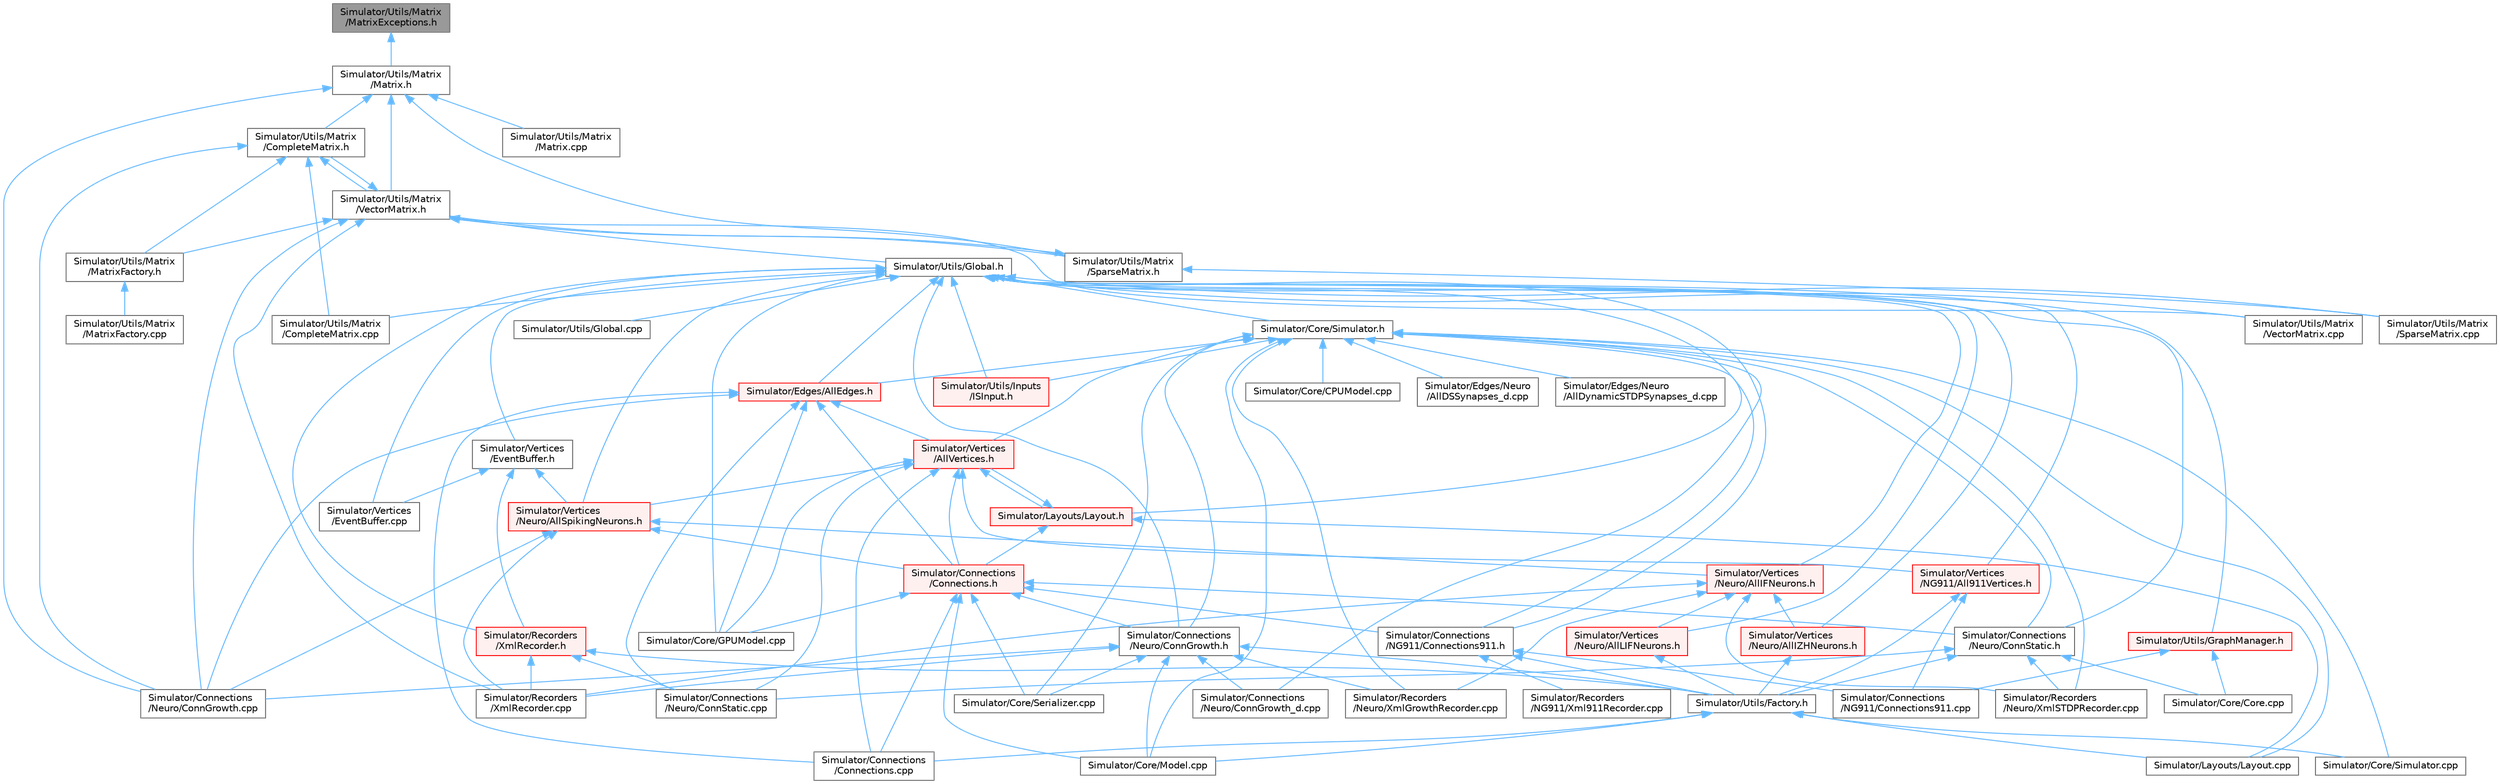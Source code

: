 digraph "Simulator/Utils/Matrix/MatrixExceptions.h"
{
 // LATEX_PDF_SIZE
  bgcolor="transparent";
  edge [fontname=Helvetica,fontsize=10,labelfontname=Helvetica,labelfontsize=10];
  node [fontname=Helvetica,fontsize=10,shape=box,height=0.2,width=0.4];
  Node1 [id="Node000001",label="Simulator/Utils/Matrix\l/MatrixExceptions.h",height=0.2,width=0.4,color="gray40", fillcolor="grey60", style="filled", fontcolor="black",tooltip="Exception class hierarchy for Matrix classes."];
  Node1 -> Node2 [id="edge1_Node000001_Node000002",dir="back",color="steelblue1",style="solid",tooltip=" "];
  Node2 [id="Node000002",label="Simulator/Utils/Matrix\l/Matrix.h",height=0.2,width=0.4,color="grey40", fillcolor="white", style="filled",URL="$_matrix_8h.html",tooltip="Abstract base class for Matrices."];
  Node2 -> Node3 [id="edge2_Node000002_Node000003",dir="back",color="steelblue1",style="solid",tooltip=" "];
  Node3 [id="Node000003",label="Simulator/Connections\l/Neuro/ConnGrowth.cpp",height=0.2,width=0.4,color="grey40", fillcolor="white", style="filled",URL="$_conn_growth_8cpp.html",tooltip="The model of the activity-dependent neurite outgrowth."];
  Node2 -> Node4 [id="edge3_Node000002_Node000004",dir="back",color="steelblue1",style="solid",tooltip=" "];
  Node4 [id="Node000004",label="Simulator/Utils/Matrix\l/CompleteMatrix.h",height=0.2,width=0.4,color="grey40", fillcolor="white", style="filled",URL="$_complete_matrix_8h.html",tooltip="An efficient implementation of a dynamically-allocated 2D array."];
  Node4 -> Node3 [id="edge4_Node000004_Node000003",dir="back",color="steelblue1",style="solid",tooltip=" "];
  Node4 -> Node5 [id="edge5_Node000004_Node000005",dir="back",color="steelblue1",style="solid",tooltip=" "];
  Node5 [id="Node000005",label="Simulator/Utils/Matrix\l/CompleteMatrix.cpp",height=0.2,width=0.4,color="grey40", fillcolor="white", style="filled",URL="$_complete_matrix_8cpp.html",tooltip="An efficient implementation of a dynamically-allocated 2D array."];
  Node4 -> Node6 [id="edge6_Node000004_Node000006",dir="back",color="steelblue1",style="solid",tooltip=" "];
  Node6 [id="Node000006",label="Simulator/Utils/Matrix\l/MatrixFactory.h",height=0.2,width=0.4,color="grey40", fillcolor="white", style="filled",URL="$_matrix_factory_8h.html",tooltip="Deserializes Matrices from XML."];
  Node6 -> Node7 [id="edge7_Node000006_Node000007",dir="back",color="steelblue1",style="solid",tooltip=" "];
  Node7 [id="Node000007",label="Simulator/Utils/Matrix\l/MatrixFactory.cpp",height=0.2,width=0.4,color="grey40", fillcolor="white", style="filled",URL="$_matrix_factory_8cpp.html",tooltip="Deserializes Matrices from XML."];
  Node4 -> Node8 [id="edge8_Node000004_Node000008",dir="back",color="steelblue1",style="solid",tooltip=" "];
  Node8 [id="Node000008",label="Simulator/Utils/Matrix\l/VectorMatrix.h",height=0.2,width=0.4,color="grey40", fillcolor="white", style="filled",URL="$_vector_matrix_8h.html",tooltip="An efficient implementation of a dynamically-allocated 1D array."];
  Node8 -> Node3 [id="edge9_Node000008_Node000003",dir="back",color="steelblue1",style="solid",tooltip=" "];
  Node8 -> Node9 [id="edge10_Node000008_Node000009",dir="back",color="steelblue1",style="solid",tooltip=" "];
  Node9 [id="Node000009",label="Simulator/Recorders\l/XmlRecorder.cpp",height=0.2,width=0.4,color="grey40", fillcolor="white", style="filled",URL="$_xml_recorder_8cpp.html",tooltip="An implementation for recording spikes history on xml file."];
  Node8 -> Node10 [id="edge11_Node000008_Node000010",dir="back",color="steelblue1",style="solid",tooltip=" "];
  Node10 [id="Node000010",label="Simulator/Utils/Global.h",height=0.2,width=0.4,color="grey40", fillcolor="white", style="filled",URL="$_global_8h.html",tooltip="Globally available functions/variables and default parameter values."];
  Node10 -> Node11 [id="edge12_Node000010_Node000011",dir="back",color="steelblue1",style="solid",tooltip=" "];
  Node11 [id="Node000011",label="Simulator/Connections\l/NG911/Connections911.h",height=0.2,width=0.4,color="grey40", fillcolor="white", style="filled",URL="$_connections911_8h.html",tooltip="The model of the static network."];
  Node11 -> Node12 [id="edge13_Node000011_Node000012",dir="back",color="steelblue1",style="solid",tooltip=" "];
  Node12 [id="Node000012",label="Simulator/Connections\l/NG911/Connections911.cpp",height=0.2,width=0.4,color="grey40", fillcolor="white", style="filled",URL="$_connections911_8cpp.html",tooltip="The model of the static network."];
  Node11 -> Node13 [id="edge14_Node000011_Node000013",dir="back",color="steelblue1",style="solid",tooltip=" "];
  Node13 [id="Node000013",label="Simulator/Recorders\l/NG911/Xml911Recorder.cpp",height=0.2,width=0.4,color="grey40", fillcolor="white", style="filled",URL="$_xml911_recorder_8cpp.html",tooltip="Header file for Xml911Recorder.h."];
  Node11 -> Node14 [id="edge15_Node000011_Node000014",dir="back",color="steelblue1",style="solid",tooltip=" "];
  Node14 [id="Node000014",label="Simulator/Utils/Factory.h",height=0.2,width=0.4,color="grey40", fillcolor="white", style="filled",URL="$_factory_8h.html",tooltip="A factory template for creating factory class for any subsystem that requires a factory to create a (..."];
  Node14 -> Node15 [id="edge16_Node000014_Node000015",dir="back",color="steelblue1",style="solid",tooltip=" "];
  Node15 [id="Node000015",label="Simulator/Connections\l/Connections.cpp",height=0.2,width=0.4,color="grey40", fillcolor="white", style="filled",URL="$_connections_8cpp.html",tooltip="Methods for creating and updating connections."];
  Node14 -> Node16 [id="edge17_Node000014_Node000016",dir="back",color="steelblue1",style="solid",tooltip=" "];
  Node16 [id="Node000016",label="Simulator/Core/Model.cpp",height=0.2,width=0.4,color="grey40", fillcolor="white", style="filled",URL="$_model_8cpp.html",tooltip="Implementation of Model for the graph-based networks."];
  Node14 -> Node17 [id="edge18_Node000014_Node000017",dir="back",color="steelblue1",style="solid",tooltip=" "];
  Node17 [id="Node000017",label="Simulator/Core/Simulator.cpp",height=0.2,width=0.4,color="grey40", fillcolor="white", style="filled",URL="$_simulator_8cpp.html",tooltip="Platform independent base class for the Brain Grid simulator. Simulator is a singleton class (a class..."];
  Node14 -> Node18 [id="edge19_Node000014_Node000018",dir="back",color="steelblue1",style="solid",tooltip=" "];
  Node18 [id="Node000018",label="Simulator/Layouts/Layout.cpp",height=0.2,width=0.4,color="grey40", fillcolor="white", style="filled",URL="$_layout_8cpp.html",tooltip="The Layout class defines the layout of neurons in neural networks."];
  Node10 -> Node19 [id="edge20_Node000010_Node000019",dir="back",color="steelblue1",style="solid",tooltip=" "];
  Node19 [id="Node000019",label="Simulator/Connections\l/Neuro/ConnGrowth.h",height=0.2,width=0.4,color="grey40", fillcolor="white", style="filled",URL="$_conn_growth_8h.html",tooltip="The model of the activity-dependent neurite outgrowth."];
  Node19 -> Node3 [id="edge21_Node000019_Node000003",dir="back",color="steelblue1",style="solid",tooltip=" "];
  Node19 -> Node20 [id="edge22_Node000019_Node000020",dir="back",color="steelblue1",style="solid",tooltip=" "];
  Node20 [id="Node000020",label="Simulator/Connections\l/Neuro/ConnGrowth_d.cpp",height=0.2,width=0.4,color="grey40", fillcolor="white", style="filled",URL="$_conn_growth__d_8cpp.html",tooltip="Update the weights of the Synapses in the simulation."];
  Node19 -> Node16 [id="edge23_Node000019_Node000016",dir="back",color="steelblue1",style="solid",tooltip=" "];
  Node19 -> Node21 [id="edge24_Node000019_Node000021",dir="back",color="steelblue1",style="solid",tooltip=" "];
  Node21 [id="Node000021",label="Simulator/Core/Serializer.cpp",height=0.2,width=0.4,color="grey40", fillcolor="white", style="filled",URL="$_serializer_8cpp.html",tooltip="Handles implementation details of serialization and deserialization of synapses."];
  Node19 -> Node22 [id="edge25_Node000019_Node000022",dir="back",color="steelblue1",style="solid",tooltip=" "];
  Node22 [id="Node000022",label="Simulator/Recorders\l/Neuro/XmlGrowthRecorder.cpp",height=0.2,width=0.4,color="grey40", fillcolor="white", style="filled",URL="$_xml_growth_recorder_8cpp.html",tooltip="An implementation for recording spikes history in an XML file for growth simulations."];
  Node19 -> Node9 [id="edge26_Node000019_Node000009",dir="back",color="steelblue1",style="solid",tooltip=" "];
  Node19 -> Node14 [id="edge27_Node000019_Node000014",dir="back",color="steelblue1",style="solid",tooltip=" "];
  Node10 -> Node23 [id="edge28_Node000010_Node000023",dir="back",color="steelblue1",style="solid",tooltip=" "];
  Node23 [id="Node000023",label="Simulator/Connections\l/Neuro/ConnStatic.h",height=0.2,width=0.4,color="grey40", fillcolor="white", style="filled",URL="$_conn_static_8h.html",tooltip="The model of the small world network."];
  Node23 -> Node24 [id="edge29_Node000023_Node000024",dir="back",color="steelblue1",style="solid",tooltip=" "];
  Node24 [id="Node000024",label="Simulator/Connections\l/Neuro/ConnStatic.cpp",height=0.2,width=0.4,color="grey40", fillcolor="white", style="filled",URL="$_conn_static_8cpp.html",tooltip="The model of the small world network."];
  Node23 -> Node25 [id="edge30_Node000023_Node000025",dir="back",color="steelblue1",style="solid",tooltip=" "];
  Node25 [id="Node000025",label="Simulator/Core/Core.cpp",height=0.2,width=0.4,color="grey40", fillcolor="white", style="filled",URL="$_core_8cpp.html",tooltip="Orchestrates most functionality in the simulation."];
  Node23 -> Node26 [id="edge31_Node000023_Node000026",dir="back",color="steelblue1",style="solid",tooltip=" "];
  Node26 [id="Node000026",label="Simulator/Recorders\l/Neuro/XmlSTDPRecorder.cpp",height=0.2,width=0.4,color="grey40", fillcolor="white", style="filled",URL="$_xml_s_t_d_p_recorder_8cpp_source.html",tooltip=" "];
  Node23 -> Node14 [id="edge32_Node000023_Node000014",dir="back",color="steelblue1",style="solid",tooltip=" "];
  Node10 -> Node27 [id="edge33_Node000010_Node000027",dir="back",color="steelblue1",style="solid",tooltip=" "];
  Node27 [id="Node000027",label="Simulator/Core/GPUModel.cpp",height=0.2,width=0.4,color="grey40", fillcolor="white", style="filled",URL="$_g_p_u_model_8cpp.html",tooltip="Implementation of Model for the spiking neural networks."];
  Node10 -> Node28 [id="edge34_Node000010_Node000028",dir="back",color="steelblue1",style="solid",tooltip=" "];
  Node28 [id="Node000028",label="Simulator/Core/Simulator.h",height=0.2,width=0.4,color="grey40", fillcolor="white", style="filled",URL="$_simulator_8h.html",tooltip="Platform independent base class for the Brain Grid simulator. Simulator is a singleton class (a class..."];
  Node28 -> Node11 [id="edge35_Node000028_Node000011",dir="back",color="steelblue1",style="solid",tooltip=" "];
  Node28 -> Node19 [id="edge36_Node000028_Node000019",dir="back",color="steelblue1",style="solid",tooltip=" "];
  Node28 -> Node20 [id="edge37_Node000028_Node000020",dir="back",color="steelblue1",style="solid",tooltip=" "];
  Node28 -> Node23 [id="edge38_Node000028_Node000023",dir="back",color="steelblue1",style="solid",tooltip=" "];
  Node28 -> Node29 [id="edge39_Node000028_Node000029",dir="back",color="steelblue1",style="solid",tooltip=" "];
  Node29 [id="Node000029",label="Simulator/Core/CPUModel.cpp",height=0.2,width=0.4,color="grey40", fillcolor="white", style="filled",URL="$_c_p_u_model_8cpp.html",tooltip="Implementation of Model for graph-based networks."];
  Node28 -> Node16 [id="edge40_Node000028_Node000016",dir="back",color="steelblue1",style="solid",tooltip=" "];
  Node28 -> Node21 [id="edge41_Node000028_Node000021",dir="back",color="steelblue1",style="solid",tooltip=" "];
  Node28 -> Node17 [id="edge42_Node000028_Node000017",dir="back",color="steelblue1",style="solid",tooltip=" "];
  Node28 -> Node30 [id="edge43_Node000028_Node000030",dir="back",color="steelblue1",style="solid",tooltip=" "];
  Node30 [id="Node000030",label="Simulator/Edges/AllEdges.h",height=0.2,width=0.4,color="red", fillcolor="#FFF0F0", style="filled",URL="$_all_edges_8h.html",tooltip="An interface and top level implementation for edge classes."];
  Node30 -> Node15 [id="edge44_Node000030_Node000015",dir="back",color="steelblue1",style="solid",tooltip=" "];
  Node30 -> Node31 [id="edge45_Node000030_Node000031",dir="back",color="steelblue1",style="solid",tooltip=" "];
  Node31 [id="Node000031",label="Simulator/Connections\l/Connections.h",height=0.2,width=0.4,color="red", fillcolor="#FFF0F0", style="filled",URL="$_connections_8h.html",tooltip="The base class of all connections classes."];
  Node31 -> Node15 [id="edge46_Node000031_Node000015",dir="back",color="steelblue1",style="solid",tooltip=" "];
  Node31 -> Node11 [id="edge47_Node000031_Node000011",dir="back",color="steelblue1",style="solid",tooltip=" "];
  Node31 -> Node19 [id="edge48_Node000031_Node000019",dir="back",color="steelblue1",style="solid",tooltip=" "];
  Node31 -> Node23 [id="edge49_Node000031_Node000023",dir="back",color="steelblue1",style="solid",tooltip=" "];
  Node31 -> Node27 [id="edge50_Node000031_Node000027",dir="back",color="steelblue1",style="solid",tooltip=" "];
  Node31 -> Node16 [id="edge51_Node000031_Node000016",dir="back",color="steelblue1",style="solid",tooltip=" "];
  Node31 -> Node21 [id="edge52_Node000031_Node000021",dir="back",color="steelblue1",style="solid",tooltip=" "];
  Node30 -> Node3 [id="edge53_Node000030_Node000003",dir="back",color="steelblue1",style="solid",tooltip=" "];
  Node30 -> Node24 [id="edge54_Node000030_Node000024",dir="back",color="steelblue1",style="solid",tooltip=" "];
  Node30 -> Node27 [id="edge55_Node000030_Node000027",dir="back",color="steelblue1",style="solid",tooltip=" "];
  Node30 -> Node76 [id="edge56_Node000030_Node000076",dir="back",color="steelblue1",style="solid",tooltip=" "];
  Node76 [id="Node000076",label="Simulator/Vertices\l/AllVertices.h",height=0.2,width=0.4,color="red", fillcolor="#FFF0F0", style="filled",URL="$_all_vertices_8h.html",tooltip="A container of the base class of all vertex data."];
  Node76 -> Node15 [id="edge57_Node000076_Node000015",dir="back",color="steelblue1",style="solid",tooltip=" "];
  Node76 -> Node31 [id="edge58_Node000076_Node000031",dir="back",color="steelblue1",style="solid",tooltip=" "];
  Node76 -> Node24 [id="edge59_Node000076_Node000024",dir="back",color="steelblue1",style="solid",tooltip=" "];
  Node76 -> Node27 [id="edge60_Node000076_Node000027",dir="back",color="steelblue1",style="solid",tooltip=" "];
  Node76 -> Node90 [id="edge61_Node000076_Node000090",dir="back",color="steelblue1",style="solid",tooltip=" "];
  Node90 [id="Node000090",label="Simulator/Layouts/Layout.h",height=0.2,width=0.4,color="red", fillcolor="#FFF0F0", style="filled",URL="$_layout_8h.html",tooltip="The Layout class defines the layout of neurons in neural networks."];
  Node90 -> Node31 [id="edge62_Node000090_Node000031",dir="back",color="steelblue1",style="solid",tooltip=" "];
  Node90 -> Node18 [id="edge63_Node000090_Node000018",dir="back",color="steelblue1",style="solid",tooltip=" "];
  Node90 -> Node76 [id="edge64_Node000090_Node000076",dir="back",color="steelblue1",style="solid",tooltip=" "];
  Node76 -> Node99 [id="edge65_Node000076_Node000099",dir="back",color="steelblue1",style="solid",tooltip=" "];
  Node99 [id="Node000099",label="Simulator/Vertices\l/NG911/All911Vertices.h",height=0.2,width=0.4,color="red", fillcolor="#FFF0F0", style="filled",URL="$_all911_vertices_8h.html",tooltip="A container of all 911 vertex data."];
  Node99 -> Node12 [id="edge66_Node000099_Node000012",dir="back",color="steelblue1",style="solid",tooltip=" "];
  Node99 -> Node14 [id="edge67_Node000099_Node000014",dir="back",color="steelblue1",style="solid",tooltip=" "];
  Node76 -> Node68 [id="edge68_Node000076_Node000068",dir="back",color="steelblue1",style="solid",tooltip=" "];
  Node68 [id="Node000068",label="Simulator/Vertices\l/Neuro/AllSpikingNeurons.h",height=0.2,width=0.4,color="red", fillcolor="#FFF0F0", style="filled",URL="$_all_spiking_neurons_8h.html",tooltip="A container of all spiking neuron data."];
  Node68 -> Node31 [id="edge69_Node000068_Node000031",dir="back",color="steelblue1",style="solid",tooltip=" "];
  Node68 -> Node3 [id="edge70_Node000068_Node000003",dir="back",color="steelblue1",style="solid",tooltip=" "];
  Node68 -> Node9 [id="edge71_Node000068_Node000009",dir="back",color="steelblue1",style="solid",tooltip=" "];
  Node68 -> Node69 [id="edge72_Node000068_Node000069",dir="back",color="steelblue1",style="solid",tooltip=" "];
  Node69 [id="Node000069",label="Simulator/Vertices\l/Neuro/AllIFNeurons.h",height=0.2,width=0.4,color="red", fillcolor="#FFF0F0", style="filled",URL="$_all_i_f_neurons_8h.html",tooltip="A container of all Integate and Fire (IF) neuron data."];
  Node69 -> Node22 [id="edge73_Node000069_Node000022",dir="back",color="steelblue1",style="solid",tooltip=" "];
  Node69 -> Node26 [id="edge74_Node000069_Node000026",dir="back",color="steelblue1",style="solid",tooltip=" "];
  Node69 -> Node9 [id="edge75_Node000069_Node000009",dir="back",color="steelblue1",style="solid",tooltip=" "];
  Node69 -> Node73 [id="edge76_Node000069_Node000073",dir="back",color="steelblue1",style="solid",tooltip=" "];
  Node73 [id="Node000073",label="Simulator/Vertices\l/Neuro/AllIZHNeurons.h",height=0.2,width=0.4,color="red", fillcolor="#FFF0F0", style="filled",URL="$_all_i_z_h_neurons_8h.html",tooltip="A container of all Izhikevich neuron data."];
  Node73 -> Node14 [id="edge77_Node000073_Node000014",dir="back",color="steelblue1",style="solid",tooltip=" "];
  Node69 -> Node65 [id="edge78_Node000069_Node000065",dir="back",color="steelblue1",style="solid",tooltip=" "];
  Node65 [id="Node000065",label="Simulator/Vertices\l/Neuro/AllLIFNeurons.h",height=0.2,width=0.4,color="red", fillcolor="#FFF0F0", style="filled",URL="$_all_l_i_f_neurons_8h.html",tooltip="A container of all LIF neuron data."];
  Node65 -> Node14 [id="edge79_Node000065_Node000014",dir="back",color="steelblue1",style="solid",tooltip=" "];
  Node28 -> Node42 [id="edge80_Node000028_Node000042",dir="back",color="steelblue1",style="solid",tooltip=" "];
  Node42 [id="Node000042",label="Simulator/Edges/Neuro\l/AllDSSynapses_d.cpp",height=0.2,width=0.4,color="grey40", fillcolor="white", style="filled",URL="$_all_d_s_synapses__d_8cpp.html",tooltip="A container of all DS synapse data."];
  Node28 -> Node49 [id="edge81_Node000028_Node000049",dir="back",color="steelblue1",style="solid",tooltip=" "];
  Node49 [id="Node000049",label="Simulator/Edges/Neuro\l/AllDynamicSTDPSynapses_d.cpp",height=0.2,width=0.4,color="grey40", fillcolor="white", style="filled",URL="$_all_dynamic_s_t_d_p_synapses__d_8cpp.html",tooltip="A container of all dynamic STDP synapse data."];
  Node28 -> Node18 [id="edge82_Node000028_Node000018",dir="back",color="steelblue1",style="solid",tooltip=" "];
  Node28 -> Node22 [id="edge83_Node000028_Node000022",dir="back",color="steelblue1",style="solid",tooltip=" "];
  Node28 -> Node26 [id="edge84_Node000028_Node000026",dir="back",color="steelblue1",style="solid",tooltip=" "];
  Node28 -> Node82 [id="edge85_Node000028_Node000082",dir="back",color="steelblue1",style="solid",tooltip=" "];
  Node82 [id="Node000082",label="Simulator/Utils/Inputs\l/ISInput.h",height=0.2,width=0.4,color="red", fillcolor="#FFF0F0", style="filled",URL="$_i_s_input_8h.html",tooltip="An interface for stimulus input classes."];
  Node28 -> Node76 [id="edge86_Node000028_Node000076",dir="back",color="steelblue1",style="solid",tooltip=" "];
  Node10 -> Node30 [id="edge87_Node000010_Node000030",dir="back",color="steelblue1",style="solid",tooltip=" "];
  Node10 -> Node90 [id="edge88_Node000010_Node000090",dir="back",color="steelblue1",style="solid",tooltip=" "];
  Node10 -> Node81 [id="edge89_Node000010_Node000081",dir="back",color="steelblue1",style="solid",tooltip=" "];
  Node81 [id="Node000081",label="Simulator/Recorders\l/XmlRecorder.h",height=0.2,width=0.4,color="red", fillcolor="#FFF0F0", style="filled",URL="$_xml_recorder_8h.html",tooltip="An implementation for recording spikes history on xml file."];
  Node81 -> Node24 [id="edge90_Node000081_Node000024",dir="back",color="steelblue1",style="solid",tooltip=" "];
  Node81 -> Node9 [id="edge91_Node000081_Node000009",dir="back",color="steelblue1",style="solid",tooltip=" "];
  Node81 -> Node14 [id="edge92_Node000081_Node000014",dir="back",color="steelblue1",style="solid",tooltip=" "];
  Node10 -> Node100 [id="edge93_Node000010_Node000100",dir="back",color="steelblue1",style="solid",tooltip=" "];
  Node100 [id="Node000100",label="Simulator/Utils/Global.cpp",height=0.2,width=0.4,color="grey40", fillcolor="white", style="filled",URL="$_global_8cpp.html",tooltip="Globally available functions/variables and default parameter values."];
  Node10 -> Node101 [id="edge94_Node000010_Node000101",dir="back",color="steelblue1",style="solid",tooltip=" "];
  Node101 [id="Node000101",label="Simulator/Utils/GraphManager.h",height=0.2,width=0.4,color="red", fillcolor="#FFF0F0", style="filled",URL="$_graph_manager_8h.html",tooltip="A basic Template Circular Buffer."];
  Node101 -> Node12 [id="edge95_Node000101_Node000012",dir="back",color="steelblue1",style="solid",tooltip=" "];
  Node101 -> Node25 [id="edge96_Node000101_Node000025",dir="back",color="steelblue1",style="solid",tooltip=" "];
  Node10 -> Node82 [id="edge97_Node000010_Node000082",dir="back",color="steelblue1",style="solid",tooltip=" "];
  Node10 -> Node5 [id="edge98_Node000010_Node000005",dir="back",color="steelblue1",style="solid",tooltip=" "];
  Node10 -> Node103 [id="edge99_Node000010_Node000103",dir="back",color="steelblue1",style="solid",tooltip=" "];
  Node103 [id="Node000103",label="Simulator/Utils/Matrix\l/SparseMatrix.cpp",height=0.2,width=0.4,color="grey40", fillcolor="white", style="filled",URL="$_sparse_matrix_8cpp.html",tooltip="An efficient implementation of a dynamically-allocated 2D sparse array. Self-allocating and de-alloca..."];
  Node10 -> Node104 [id="edge100_Node000010_Node000104",dir="back",color="steelblue1",style="solid",tooltip=" "];
  Node104 [id="Node000104",label="Simulator/Utils/Matrix\l/VectorMatrix.cpp",height=0.2,width=0.4,color="grey40", fillcolor="white", style="filled",URL="$_vector_matrix_8cpp.html",tooltip="An efficient implementation of a dynamically-allocated 1D array."];
  Node10 -> Node105 [id="edge101_Node000010_Node000105",dir="back",color="steelblue1",style="solid",tooltip=" "];
  Node105 [id="Node000105",label="Simulator/Vertices\l/EventBuffer.cpp",height=0.2,width=0.4,color="grey40", fillcolor="white", style="filled",URL="$_event_buffer_8cpp.html",tooltip="Encapsulation of vertex event buffering."];
  Node10 -> Node106 [id="edge102_Node000010_Node000106",dir="back",color="steelblue1",style="solid",tooltip=" "];
  Node106 [id="Node000106",label="Simulator/Vertices\l/EventBuffer.h",height=0.2,width=0.4,color="grey40", fillcolor="white", style="filled",URL="$_event_buffer_8h.html",tooltip="Encapsulation of vertex event buffering."];
  Node106 -> Node81 [id="edge103_Node000106_Node000081",dir="back",color="steelblue1",style="solid",tooltip=" "];
  Node106 -> Node105 [id="edge104_Node000106_Node000105",dir="back",color="steelblue1",style="solid",tooltip=" "];
  Node106 -> Node68 [id="edge105_Node000106_Node000068",dir="back",color="steelblue1",style="solid",tooltip=" "];
  Node10 -> Node99 [id="edge106_Node000010_Node000099",dir="back",color="steelblue1",style="solid",tooltip=" "];
  Node10 -> Node69 [id="edge107_Node000010_Node000069",dir="back",color="steelblue1",style="solid",tooltip=" "];
  Node10 -> Node73 [id="edge108_Node000010_Node000073",dir="back",color="steelblue1",style="solid",tooltip=" "];
  Node10 -> Node65 [id="edge109_Node000010_Node000065",dir="back",color="steelblue1",style="solid",tooltip=" "];
  Node10 -> Node68 [id="edge110_Node000010_Node000068",dir="back",color="steelblue1",style="solid",tooltip=" "];
  Node8 -> Node4 [id="edge111_Node000008_Node000004",dir="back",color="steelblue1",style="solid",tooltip=" "];
  Node8 -> Node6 [id="edge112_Node000008_Node000006",dir="back",color="steelblue1",style="solid",tooltip=" "];
  Node8 -> Node107 [id="edge113_Node000008_Node000107",dir="back",color="steelblue1",style="solid",tooltip=" "];
  Node107 [id="Node000107",label="Simulator/Utils/Matrix\l/SparseMatrix.h",height=0.2,width=0.4,color="grey40", fillcolor="white", style="filled",URL="$_sparse_matrix_8h.html",tooltip="An efficient implementation of a dynamically-allocated 2D sparse array."];
  Node107 -> Node103 [id="edge114_Node000107_Node000103",dir="back",color="steelblue1",style="solid",tooltip=" "];
  Node107 -> Node8 [id="edge115_Node000107_Node000008",dir="back",color="steelblue1",style="solid",tooltip=" "];
  Node8 -> Node104 [id="edge116_Node000008_Node000104",dir="back",color="steelblue1",style="solid",tooltip=" "];
  Node2 -> Node108 [id="edge117_Node000002_Node000108",dir="back",color="steelblue1",style="solid",tooltip=" "];
  Node108 [id="Node000108",label="Simulator/Utils/Matrix\l/Matrix.cpp",height=0.2,width=0.4,color="grey40", fillcolor="white", style="filled",URL="$_matrix_8cpp.html",tooltip="Abstract base class for Matrices."];
  Node2 -> Node107 [id="edge118_Node000002_Node000107",dir="back",color="steelblue1",style="solid",tooltip=" "];
  Node2 -> Node8 [id="edge119_Node000002_Node000008",dir="back",color="steelblue1",style="solid",tooltip=" "];
}
